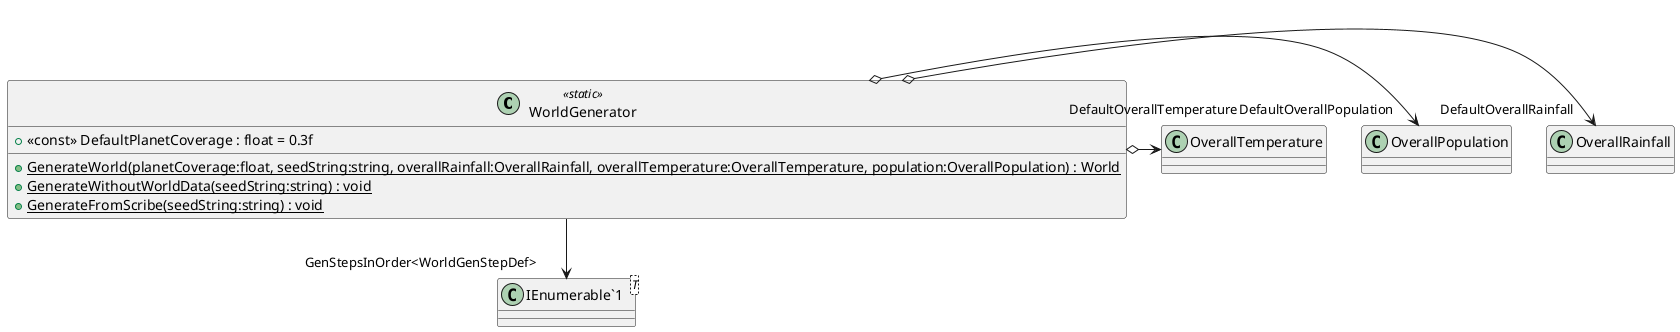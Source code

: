 @startuml
class WorldGenerator <<static>> {
    + <<const>> DefaultPlanetCoverage : float = 0.3f
    + {static} GenerateWorld(planetCoverage:float, seedString:string, overallRainfall:OverallRainfall, overallTemperature:OverallTemperature, population:OverallPopulation) : World
    + {static} GenerateWithoutWorldData(seedString:string) : void
    + {static} GenerateFromScribe(seedString:string) : void
}
class "IEnumerable`1"<T> {
}
WorldGenerator o-> "DefaultOverallRainfall" OverallRainfall
WorldGenerator o-> "DefaultOverallPopulation" OverallPopulation
WorldGenerator o-> "DefaultOverallTemperature" OverallTemperature
WorldGenerator --> "GenStepsInOrder<WorldGenStepDef>" "IEnumerable`1"
@enduml

